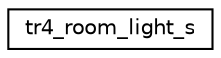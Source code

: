 digraph "Graphical Class Hierarchy"
{
 // INTERACTIVE_SVG=YES
  edge [fontname="Helvetica",fontsize="10",labelfontname="Helvetica",labelfontsize="10"];
  node [fontname="Helvetica",fontsize="10",shape=record];
  rankdir="LR";
  Node1 [label="tr4_room_light_s",height=0.2,width=0.4,color="black", fillcolor="white", style="filled",URL="$_tomb_raider_8h.html#structtr4__room__light__s"];
}
